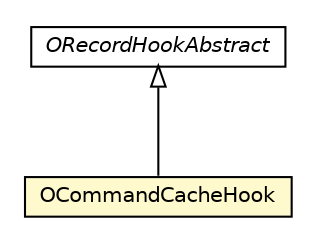 #!/usr/local/bin/dot
#
# Class diagram 
# Generated by UMLGraph version R5_6-24-gf6e263 (http://www.umlgraph.org/)
#

digraph G {
	edge [fontname="Helvetica",fontsize=10,labelfontname="Helvetica",labelfontsize=10];
	node [fontname="Helvetica",fontsize=10,shape=plaintext];
	nodesep=0.25;
	ranksep=0.5;
	// com.orientechnologies.orient.core.cache.OCommandCacheHook
	c1905539 [label=<<table title="com.orientechnologies.orient.core.cache.OCommandCacheHook" border="0" cellborder="1" cellspacing="0" cellpadding="2" port="p" bgcolor="lemonChiffon" href="./OCommandCacheHook.html">
		<tr><td><table border="0" cellspacing="0" cellpadding="1">
<tr><td align="center" balign="center"> OCommandCacheHook </td></tr>
		</table></td></tr>
		</table>>, URL="./OCommandCacheHook.html", fontname="Helvetica", fontcolor="black", fontsize=10.0];
	// com.orientechnologies.orient.core.hook.ORecordHookAbstract
	c1905649 [label=<<table title="com.orientechnologies.orient.core.hook.ORecordHookAbstract" border="0" cellborder="1" cellspacing="0" cellpadding="2" port="p" href="../hook/ORecordHookAbstract.html">
		<tr><td><table border="0" cellspacing="0" cellpadding="1">
<tr><td align="center" balign="center"><font face="Helvetica-Oblique"> ORecordHookAbstract </font></td></tr>
		</table></td></tr>
		</table>>, URL="../hook/ORecordHookAbstract.html", fontname="Helvetica", fontcolor="black", fontsize=10.0];
	//com.orientechnologies.orient.core.cache.OCommandCacheHook extends com.orientechnologies.orient.core.hook.ORecordHookAbstract
	c1905649:p -> c1905539:p [dir=back,arrowtail=empty];
}

